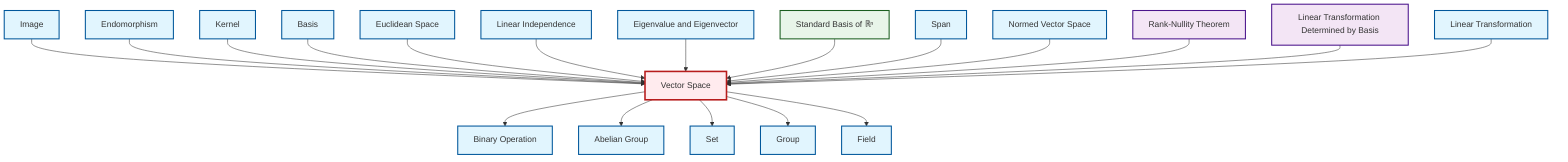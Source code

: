 graph TD
    classDef definition fill:#e1f5fe,stroke:#01579b,stroke-width:2px
    classDef theorem fill:#f3e5f5,stroke:#4a148c,stroke-width:2px
    classDef axiom fill:#fff3e0,stroke:#e65100,stroke-width:2px
    classDef example fill:#e8f5e9,stroke:#1b5e20,stroke-width:2px
    classDef current fill:#ffebee,stroke:#b71c1c,stroke-width:3px
    def-linear-transformation["Linear Transformation"]:::definition
    def-eigenvalue-eigenvector["Eigenvalue and Eigenvector"]:::definition
    def-basis["Basis"]:::definition
    def-kernel["Kernel"]:::definition
    def-vector-space["Vector Space"]:::definition
    def-set["Set"]:::definition
    ex-standard-basis-rn["Standard Basis of ℝⁿ"]:::example
    def-group["Group"]:::definition
    def-image["Image"]:::definition
    def-linear-independence["Linear Independence"]:::definition
    def-field["Field"]:::definition
    def-normed-vector-space["Normed Vector Space"]:::definition
    def-abelian-group["Abelian Group"]:::definition
    thm-rank-nullity["Rank-Nullity Theorem"]:::theorem
    def-binary-operation["Binary Operation"]:::definition
    def-endomorphism["Endomorphism"]:::definition
    def-euclidean-space["Euclidean Space"]:::definition
    thm-linear-transformation-basis["Linear Transformation Determined by Basis"]:::theorem
    def-span["Span"]:::definition
    def-vector-space --> def-binary-operation
    def-image --> def-vector-space
    def-endomorphism --> def-vector-space
    def-vector-space --> def-abelian-group
    def-kernel --> def-vector-space
    def-vector-space --> def-set
    def-basis --> def-vector-space
    def-euclidean-space --> def-vector-space
    def-linear-independence --> def-vector-space
    def-vector-space --> def-group
    def-eigenvalue-eigenvector --> def-vector-space
    ex-standard-basis-rn --> def-vector-space
    def-span --> def-vector-space
    def-normed-vector-space --> def-vector-space
    thm-rank-nullity --> def-vector-space
    thm-linear-transformation-basis --> def-vector-space
    def-vector-space --> def-field
    def-linear-transformation --> def-vector-space
    class def-vector-space current